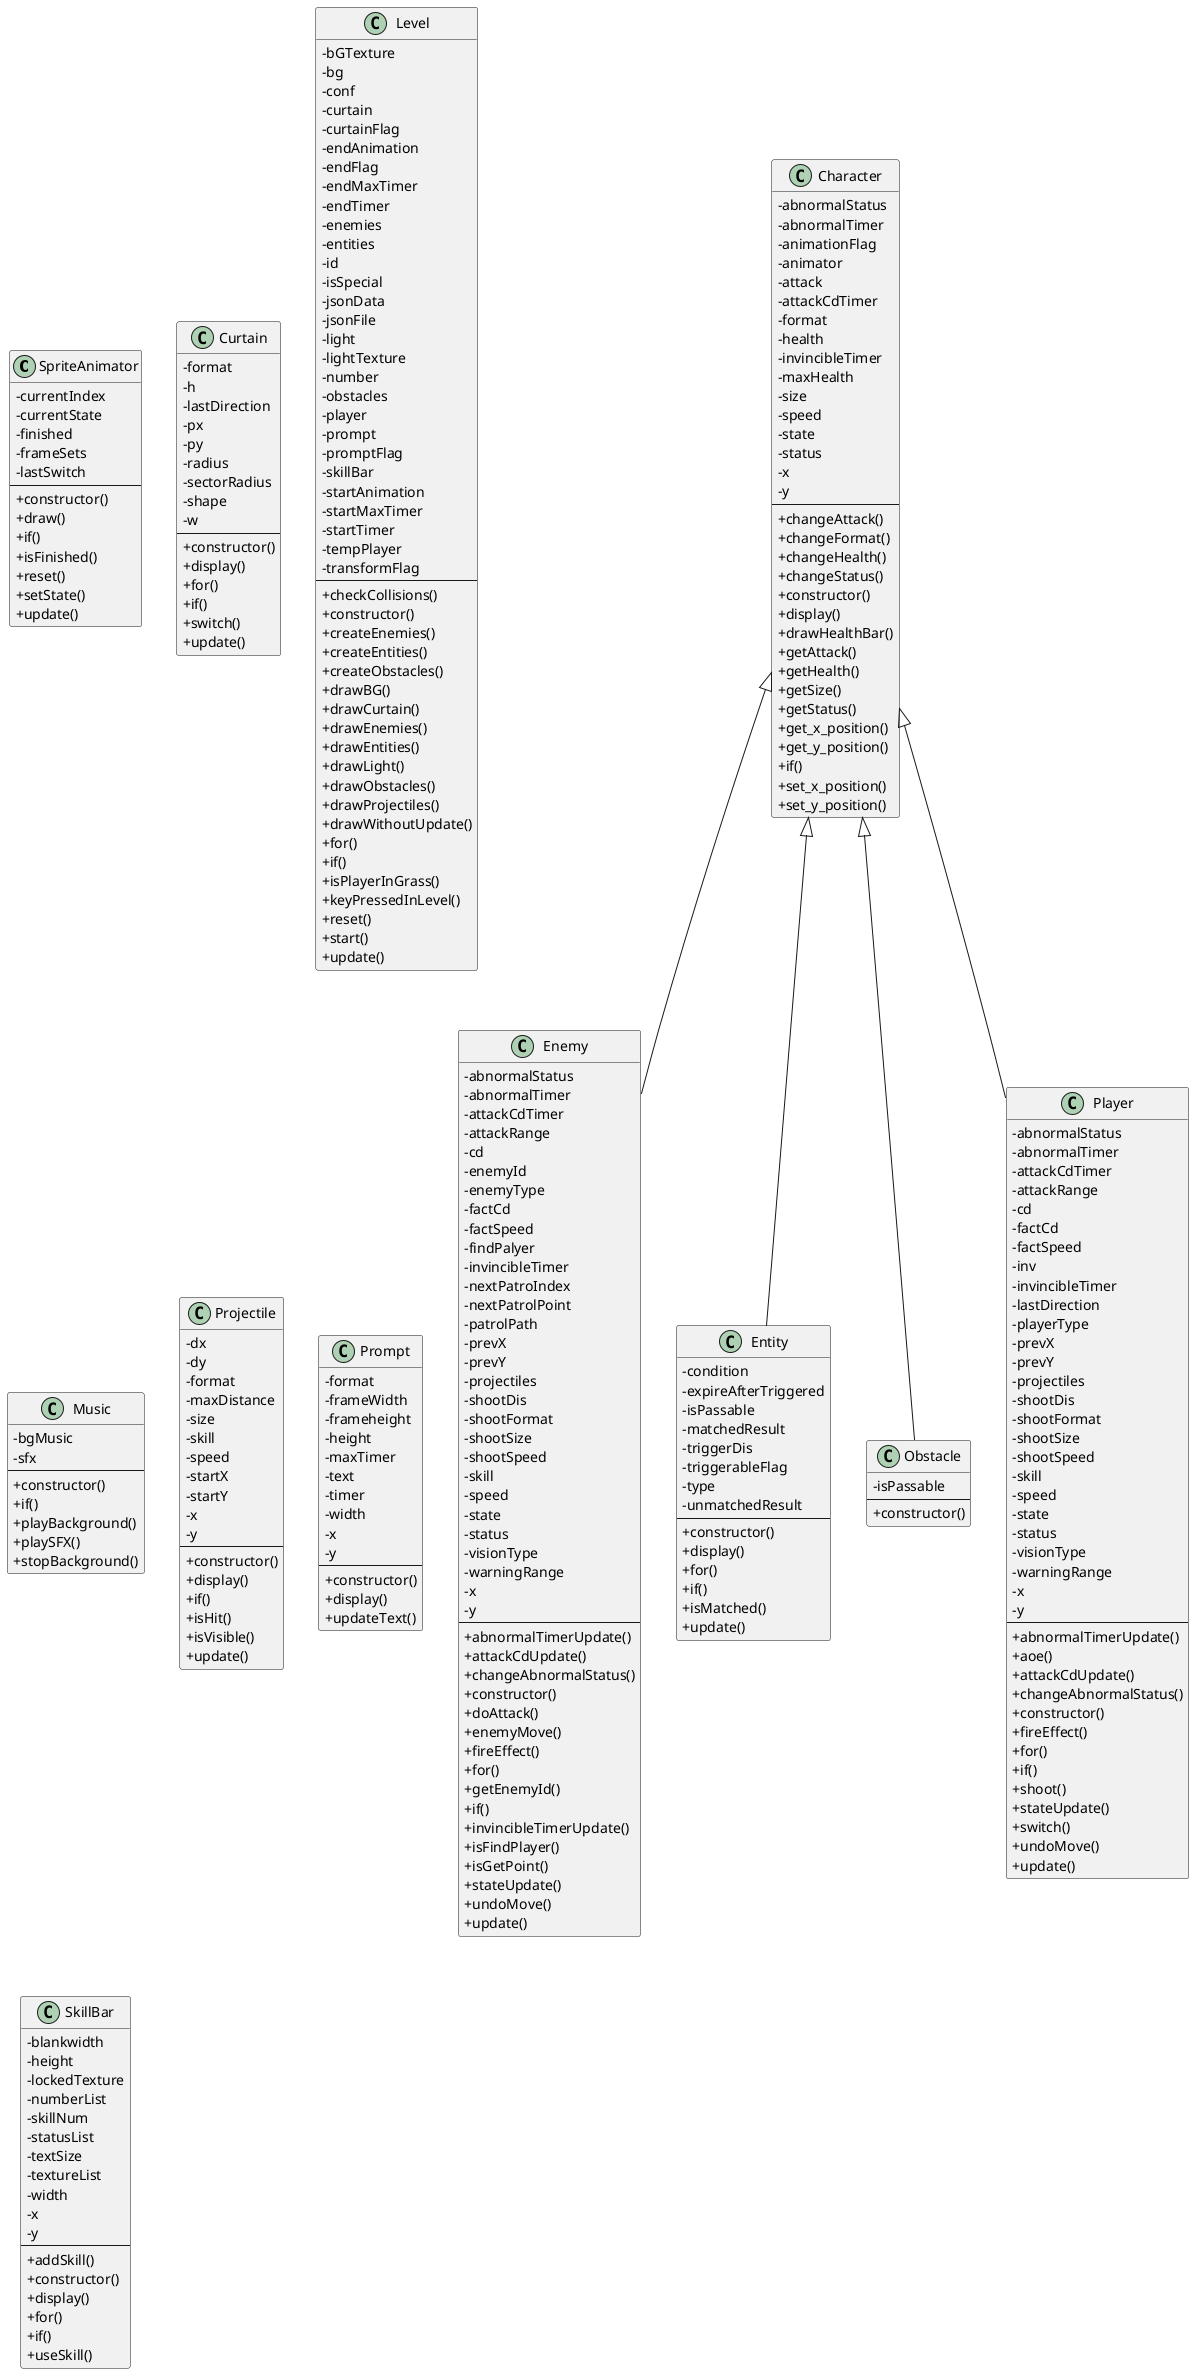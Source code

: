 @startuml
skinparam classAttributeIconSize 0
class SpriteAnimator {
    - currentIndex
    - currentState
    - finished
    - frameSets
    - lastSwitch
    --
    + constructor()
    + draw()
    + if()
    + isFinished()
    + reset()
    + setState()
    + update()
}
class Character {
    - abnormalStatus
    - abnormalTimer
    - animationFlag
    - animator
    - attack
    - attackCdTimer
    - format
    - health
    - invincibleTimer
    - maxHealth
    - size
    - speed
    - state
    - status
    - x
    - y
    --
    + changeAttack()
    + changeFormat()
    + changeHealth()
    + changeStatus()
    + constructor()
    + display()
    + drawHealthBar()
    + getAttack()
    + getHealth()
    + getSize()
    + getStatus()
    + get_x_position()
    + get_y_position()
    + if()
    + set_x_position()
    + set_y_position()
}
class Curtain {
    - format
    - h
    - lastDirection
    - px
    - py
    - radius
    - sectorRadius
    - shape
    - w
    --
    + constructor()
    + display()
    + for()
    + if()
    + switch()
    + update()
}
class Enemy {
    - abnormalStatus
    - abnormalTimer
    - attackCdTimer
    - attackRange
    - cd
    - enemyId
    - enemyType
    - factCd
    - factSpeed
    - findPalyer
    - invincibleTimer
    - nextPatroIndex
    - nextPatrolPoint
    - patrolPath
    - prevX
    - prevY
    - projectiles
    - shootDis
    - shootFormat
    - shootSize
    - shootSpeed
    - skill
    - speed
    - state
    - status
    - visionType
    - warningRange
    - x
    - y
    --
    + abnormalTimerUpdate()
    + attackCdUpdate()
    + changeAbnormalStatus()
    + constructor()
    + doAttack()
    + enemyMove()
    + fireEffect()
    + for()
    + getEnemyId()
    + if()
    + invincibleTimerUpdate()
    + isFindPlayer()
    + isGetPoint()
    + stateUpdate()
    + undoMove()
    + update()
}
class Entity {
    - condition
    - expireAfterTriggered
    - isPassable
    - matchedResult
    - triggerDis
    - triggerableFlag
    - type
    - unmatchedResult
    --
    + constructor()
    + display()
    + for()
    + if()
    + isMatched()
    + update()
}
class Level {
    - bGTexture
    - bg
    - conf
    - curtain
    - curtainFlag
    - endAnimation
    - endFlag
    - endMaxTimer
    - endTimer
    - enemies
    - entities
    - id
    - isSpecial
    - jsonData
    - jsonFile
    - light
    - lightTexture
    - number
    - obstacles
    - player
    - prompt
    - promptFlag
    - skillBar
    - startAnimation
    - startMaxTimer
    - startTimer
    - tempPlayer
    - transformFlag
    --
    + checkCollisions()
    + constructor()
    + createEnemies()
    + createEntities()
    + createObstacles()
    + drawBG()
    + drawCurtain()
    + drawEnemies()
    + drawEntities()
    + drawLight()
    + drawObstacles()
    + drawProjectiles()
    + drawWithoutUpdate()
    + for()
    + if()
    + isPlayerInGrass()
    + keyPressedInLevel()
    + reset()
    + start()
    + update()
}
class Music {
    - bgMusic
    - sfx
    --
    + constructor()
    + if()
    + playBackground()
    + playSFX()
    + stopBackground()
}
class Obstacle {
    - isPassable
    --
    + constructor()
}
class Player {
    - abnormalStatus
    - abnormalTimer
    - attackCdTimer
    - attackRange
    - cd
    - factCd
    - factSpeed
    - inv
    - invincibleTimer
    - lastDirection
    - playerType
    - prevX
    - prevY
    - projectiles
    - shootDis
    - shootFormat
    - shootSize
    - shootSpeed
    - skill
    - speed
    - state
    - status
    - visionType
    - warningRange
    - x
    - y
    --
    + abnormalTimerUpdate()
    + aoe()
    + attackCdUpdate()
    + changeAbnormalStatus()
    + constructor()
    + fireEffect()
    + for()
    + if()
    + shoot()
    + stateUpdate()
    + switch()
    + undoMove()
    + update()
}
class Projectile {
    - dx
    - dy
    - format
    - maxDistance
    - size
    - skill
    - speed
    - startX
    - startY
    - x
    - y
    --
    + constructor()
    + display()
    + if()
    + isHit()
    + isVisible()
    + update()
}
class Prompt {
    - format
    - frameWidth
    - frameheight
    - height
    - maxTimer
    - text
    - timer
    - width
    - x
    - y
    --
    + constructor()
    + display()
    + updateText()
}
class SkillBar {
    - blankwidth
    - height
    - lockedTexture
    - numberList
    - skillNum
    - statusList
    - textSize
    - textureList
    - width
    - x
    - y
    --
    + addSkill()
    + constructor()
    + display()
    + for()
    + if()
    + useSkill()
}
Character <|-- Enemy
Character <|-- Entity
Character <|-- Obstacle
Character <|-- Player
@enduml